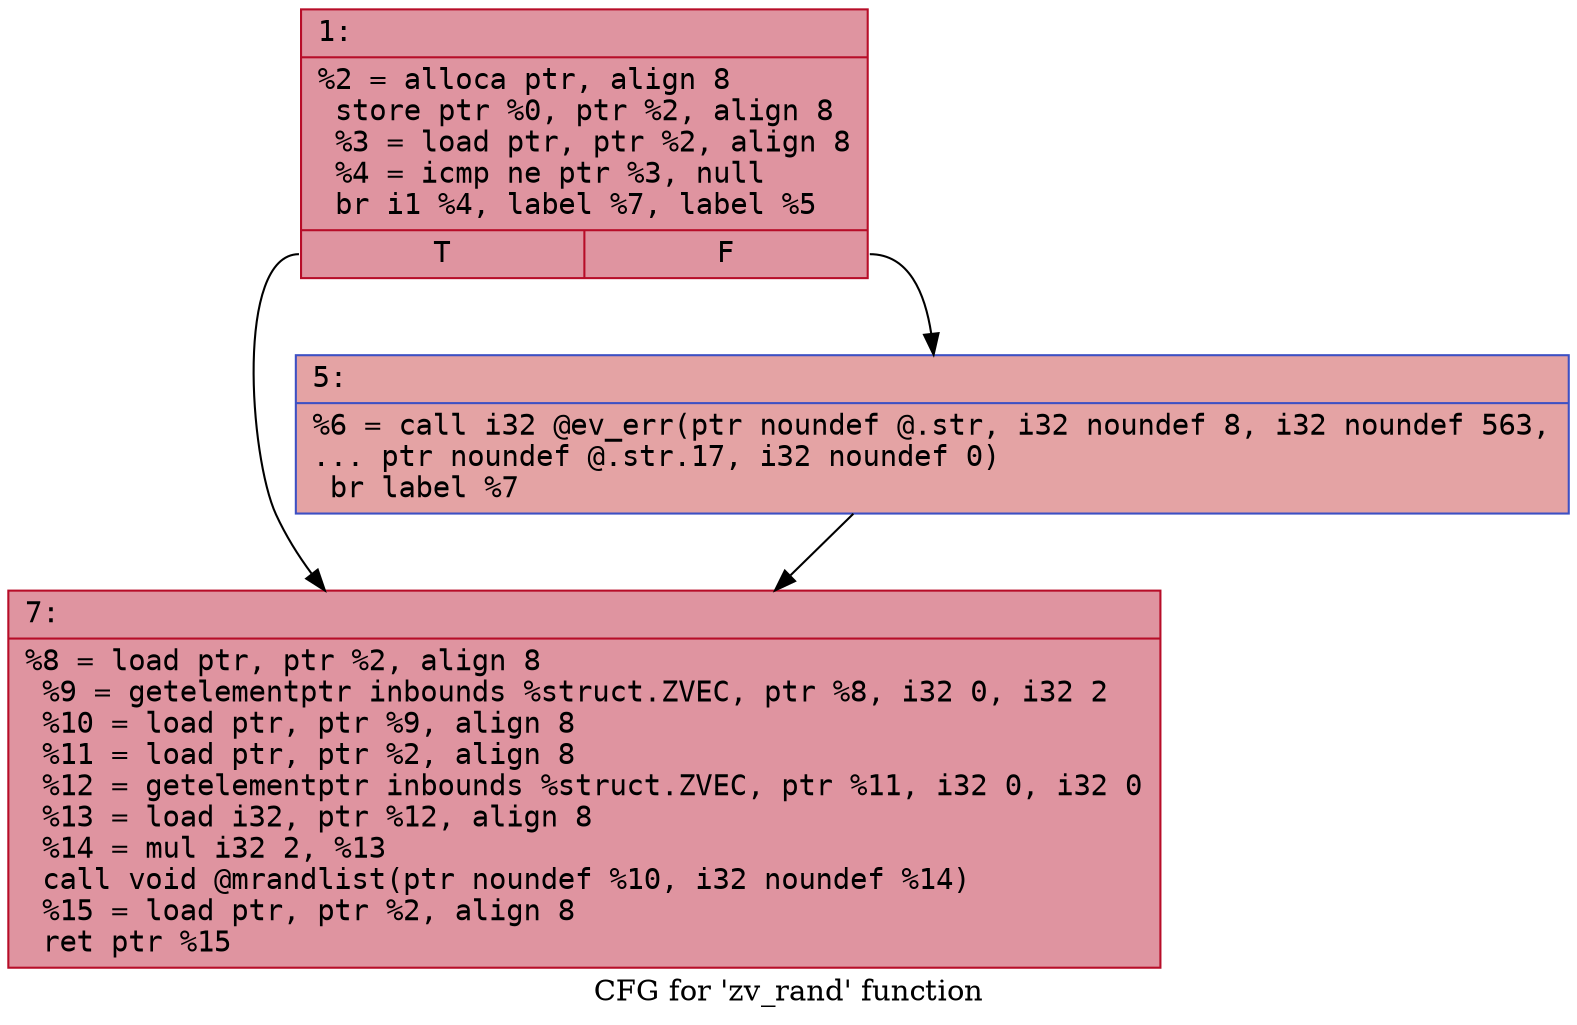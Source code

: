 digraph "CFG for 'zv_rand' function" {
	label="CFG for 'zv_rand' function";

	Node0x600000d912c0 [shape=record,color="#b70d28ff", style=filled, fillcolor="#b70d2870" fontname="Courier",label="{1:\l|  %2 = alloca ptr, align 8\l  store ptr %0, ptr %2, align 8\l  %3 = load ptr, ptr %2, align 8\l  %4 = icmp ne ptr %3, null\l  br i1 %4, label %7, label %5\l|{<s0>T|<s1>F}}"];
	Node0x600000d912c0:s0 -> Node0x600000d91360[tooltip="1 -> 7\nProbability 62.50%" ];
	Node0x600000d912c0:s1 -> Node0x600000d91310[tooltip="1 -> 5\nProbability 37.50%" ];
	Node0x600000d91310 [shape=record,color="#3d50c3ff", style=filled, fillcolor="#c32e3170" fontname="Courier",label="{5:\l|  %6 = call i32 @ev_err(ptr noundef @.str, i32 noundef 8, i32 noundef 563,\l... ptr noundef @.str.17, i32 noundef 0)\l  br label %7\l}"];
	Node0x600000d91310 -> Node0x600000d91360[tooltip="5 -> 7\nProbability 100.00%" ];
	Node0x600000d91360 [shape=record,color="#b70d28ff", style=filled, fillcolor="#b70d2870" fontname="Courier",label="{7:\l|  %8 = load ptr, ptr %2, align 8\l  %9 = getelementptr inbounds %struct.ZVEC, ptr %8, i32 0, i32 2\l  %10 = load ptr, ptr %9, align 8\l  %11 = load ptr, ptr %2, align 8\l  %12 = getelementptr inbounds %struct.ZVEC, ptr %11, i32 0, i32 0\l  %13 = load i32, ptr %12, align 8\l  %14 = mul i32 2, %13\l  call void @mrandlist(ptr noundef %10, i32 noundef %14)\l  %15 = load ptr, ptr %2, align 8\l  ret ptr %15\l}"];
}
